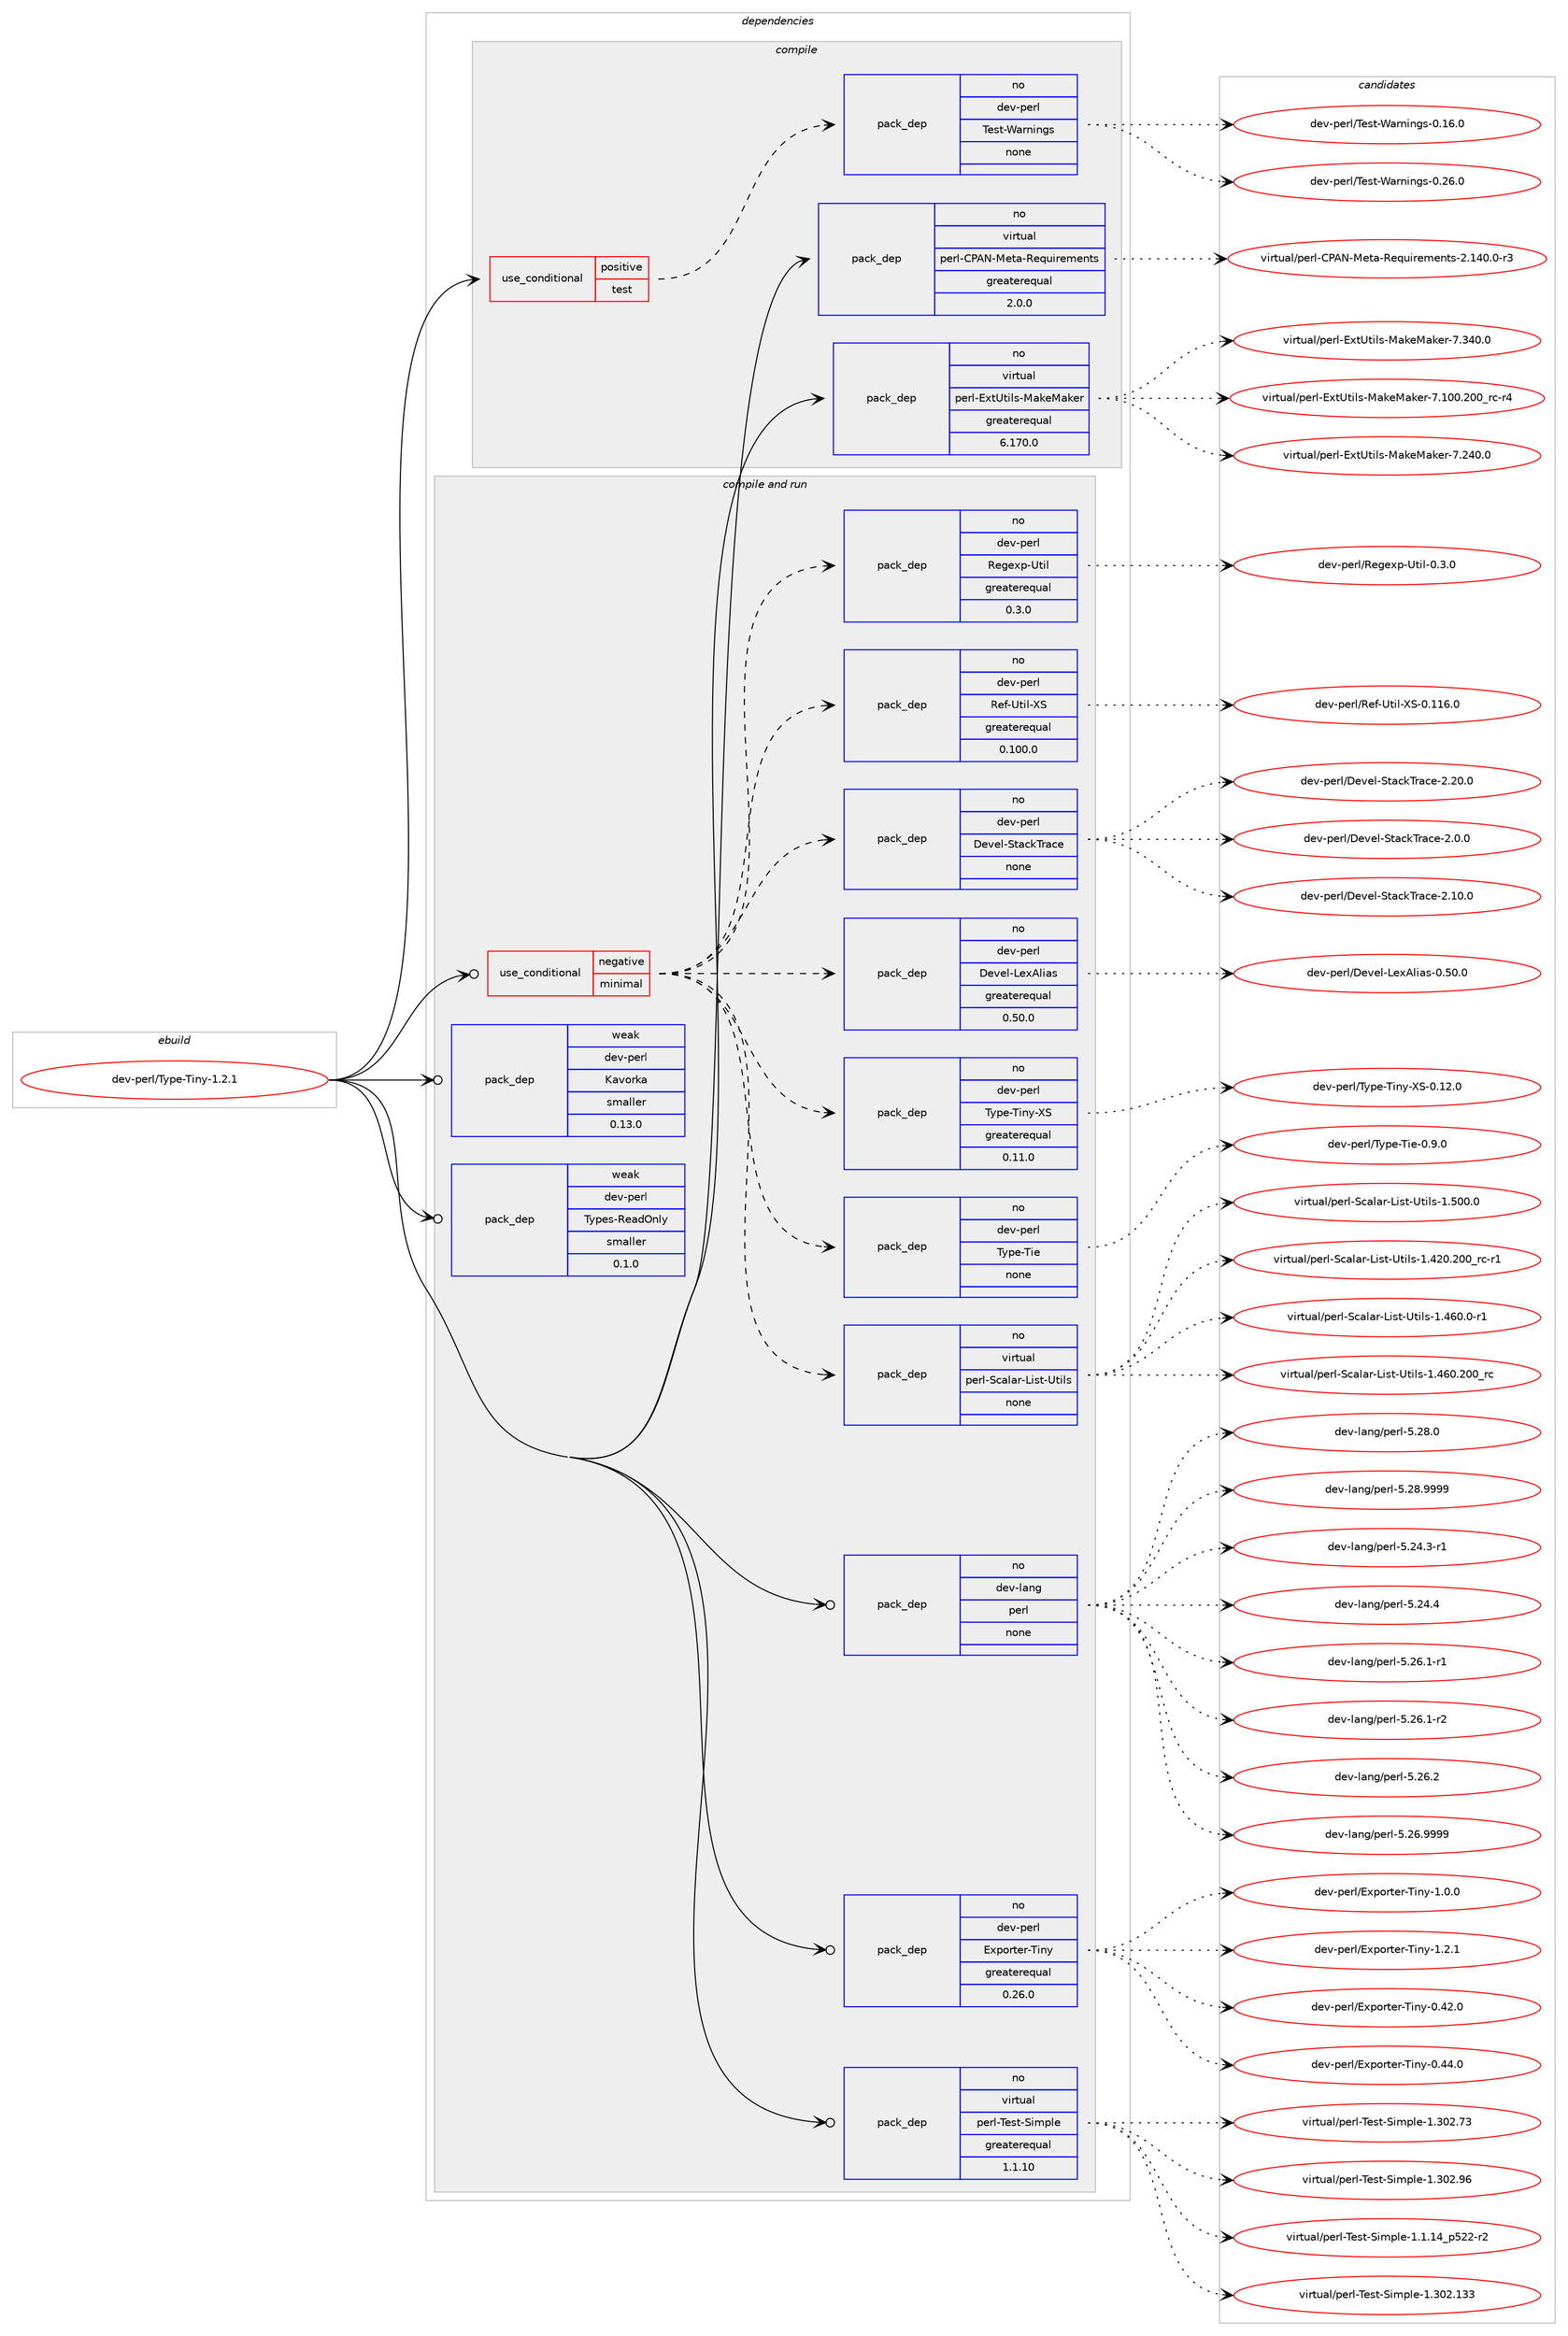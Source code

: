 digraph prolog {

# *************
# Graph options
# *************

newrank=true;
concentrate=true;
compound=true;
graph [rankdir=LR,fontname=Helvetica,fontsize=10,ranksep=1.5];#, ranksep=2.5, nodesep=0.2];
edge  [arrowhead=vee];
node  [fontname=Helvetica,fontsize=10];

# **********
# The ebuild
# **********

subgraph cluster_leftcol {
color=gray;
rank=same;
label=<<i>ebuild</i>>;
id [label="dev-perl/Type-Tiny-1.2.1", color=red, width=4, href="../dev-perl/Type-Tiny-1.2.1.svg"];
}

# ****************
# The dependencies
# ****************

subgraph cluster_midcol {
color=gray;
label=<<i>dependencies</i>>;
subgraph cluster_compile {
fillcolor="#eeeeee";
style=filled;
label=<<i>compile</i>>;
subgraph cond369048 {
dependency1390539 [label=<<TABLE BORDER="0" CELLBORDER="1" CELLSPACING="0" CELLPADDING="4"><TR><TD ROWSPAN="3" CELLPADDING="10">use_conditional</TD></TR><TR><TD>positive</TD></TR><TR><TD>test</TD></TR></TABLE>>, shape=none, color=red];
subgraph pack998425 {
dependency1390540 [label=<<TABLE BORDER="0" CELLBORDER="1" CELLSPACING="0" CELLPADDING="4" WIDTH="220"><TR><TD ROWSPAN="6" CELLPADDING="30">pack_dep</TD></TR><TR><TD WIDTH="110">no</TD></TR><TR><TD>dev-perl</TD></TR><TR><TD>Test-Warnings</TD></TR><TR><TD>none</TD></TR><TR><TD></TD></TR></TABLE>>, shape=none, color=blue];
}
dependency1390539:e -> dependency1390540:w [weight=20,style="dashed",arrowhead="vee"];
}
id:e -> dependency1390539:w [weight=20,style="solid",arrowhead="vee"];
subgraph pack998426 {
dependency1390541 [label=<<TABLE BORDER="0" CELLBORDER="1" CELLSPACING="0" CELLPADDING="4" WIDTH="220"><TR><TD ROWSPAN="6" CELLPADDING="30">pack_dep</TD></TR><TR><TD WIDTH="110">no</TD></TR><TR><TD>virtual</TD></TR><TR><TD>perl-CPAN-Meta-Requirements</TD></TR><TR><TD>greaterequal</TD></TR><TR><TD>2.0.0</TD></TR></TABLE>>, shape=none, color=blue];
}
id:e -> dependency1390541:w [weight=20,style="solid",arrowhead="vee"];
subgraph pack998427 {
dependency1390542 [label=<<TABLE BORDER="0" CELLBORDER="1" CELLSPACING="0" CELLPADDING="4" WIDTH="220"><TR><TD ROWSPAN="6" CELLPADDING="30">pack_dep</TD></TR><TR><TD WIDTH="110">no</TD></TR><TR><TD>virtual</TD></TR><TR><TD>perl-ExtUtils-MakeMaker</TD></TR><TR><TD>greaterequal</TD></TR><TR><TD>6.170.0</TD></TR></TABLE>>, shape=none, color=blue];
}
id:e -> dependency1390542:w [weight=20,style="solid",arrowhead="vee"];
}
subgraph cluster_compileandrun {
fillcolor="#eeeeee";
style=filled;
label=<<i>compile and run</i>>;
subgraph cond369049 {
dependency1390543 [label=<<TABLE BORDER="0" CELLBORDER="1" CELLSPACING="0" CELLPADDING="4"><TR><TD ROWSPAN="3" CELLPADDING="10">use_conditional</TD></TR><TR><TD>negative</TD></TR><TR><TD>minimal</TD></TR></TABLE>>, shape=none, color=red];
subgraph pack998428 {
dependency1390544 [label=<<TABLE BORDER="0" CELLBORDER="1" CELLSPACING="0" CELLPADDING="4" WIDTH="220"><TR><TD ROWSPAN="6" CELLPADDING="30">pack_dep</TD></TR><TR><TD WIDTH="110">no</TD></TR><TR><TD>dev-perl</TD></TR><TR><TD>Devel-LexAlias</TD></TR><TR><TD>greaterequal</TD></TR><TR><TD>0.50.0</TD></TR></TABLE>>, shape=none, color=blue];
}
dependency1390543:e -> dependency1390544:w [weight=20,style="dashed",arrowhead="vee"];
subgraph pack998429 {
dependency1390545 [label=<<TABLE BORDER="0" CELLBORDER="1" CELLSPACING="0" CELLPADDING="4" WIDTH="220"><TR><TD ROWSPAN="6" CELLPADDING="30">pack_dep</TD></TR><TR><TD WIDTH="110">no</TD></TR><TR><TD>dev-perl</TD></TR><TR><TD>Devel-StackTrace</TD></TR><TR><TD>none</TD></TR><TR><TD></TD></TR></TABLE>>, shape=none, color=blue];
}
dependency1390543:e -> dependency1390545:w [weight=20,style="dashed",arrowhead="vee"];
subgraph pack998430 {
dependency1390546 [label=<<TABLE BORDER="0" CELLBORDER="1" CELLSPACING="0" CELLPADDING="4" WIDTH="220"><TR><TD ROWSPAN="6" CELLPADDING="30">pack_dep</TD></TR><TR><TD WIDTH="110">no</TD></TR><TR><TD>dev-perl</TD></TR><TR><TD>Ref-Util-XS</TD></TR><TR><TD>greaterequal</TD></TR><TR><TD>0.100.0</TD></TR></TABLE>>, shape=none, color=blue];
}
dependency1390543:e -> dependency1390546:w [weight=20,style="dashed",arrowhead="vee"];
subgraph pack998431 {
dependency1390547 [label=<<TABLE BORDER="0" CELLBORDER="1" CELLSPACING="0" CELLPADDING="4" WIDTH="220"><TR><TD ROWSPAN="6" CELLPADDING="30">pack_dep</TD></TR><TR><TD WIDTH="110">no</TD></TR><TR><TD>dev-perl</TD></TR><TR><TD>Regexp-Util</TD></TR><TR><TD>greaterequal</TD></TR><TR><TD>0.3.0</TD></TR></TABLE>>, shape=none, color=blue];
}
dependency1390543:e -> dependency1390547:w [weight=20,style="dashed",arrowhead="vee"];
subgraph pack998432 {
dependency1390548 [label=<<TABLE BORDER="0" CELLBORDER="1" CELLSPACING="0" CELLPADDING="4" WIDTH="220"><TR><TD ROWSPAN="6" CELLPADDING="30">pack_dep</TD></TR><TR><TD WIDTH="110">no</TD></TR><TR><TD>virtual</TD></TR><TR><TD>perl-Scalar-List-Utils</TD></TR><TR><TD>none</TD></TR><TR><TD></TD></TR></TABLE>>, shape=none, color=blue];
}
dependency1390543:e -> dependency1390548:w [weight=20,style="dashed",arrowhead="vee"];
subgraph pack998433 {
dependency1390549 [label=<<TABLE BORDER="0" CELLBORDER="1" CELLSPACING="0" CELLPADDING="4" WIDTH="220"><TR><TD ROWSPAN="6" CELLPADDING="30">pack_dep</TD></TR><TR><TD WIDTH="110">no</TD></TR><TR><TD>dev-perl</TD></TR><TR><TD>Type-Tie</TD></TR><TR><TD>none</TD></TR><TR><TD></TD></TR></TABLE>>, shape=none, color=blue];
}
dependency1390543:e -> dependency1390549:w [weight=20,style="dashed",arrowhead="vee"];
subgraph pack998434 {
dependency1390550 [label=<<TABLE BORDER="0" CELLBORDER="1" CELLSPACING="0" CELLPADDING="4" WIDTH="220"><TR><TD ROWSPAN="6" CELLPADDING="30">pack_dep</TD></TR><TR><TD WIDTH="110">no</TD></TR><TR><TD>dev-perl</TD></TR><TR><TD>Type-Tiny-XS</TD></TR><TR><TD>greaterequal</TD></TR><TR><TD>0.11.0</TD></TR></TABLE>>, shape=none, color=blue];
}
dependency1390543:e -> dependency1390550:w [weight=20,style="dashed",arrowhead="vee"];
}
id:e -> dependency1390543:w [weight=20,style="solid",arrowhead="odotvee"];
subgraph pack998435 {
dependency1390551 [label=<<TABLE BORDER="0" CELLBORDER="1" CELLSPACING="0" CELLPADDING="4" WIDTH="220"><TR><TD ROWSPAN="6" CELLPADDING="30">pack_dep</TD></TR><TR><TD WIDTH="110">no</TD></TR><TR><TD>dev-lang</TD></TR><TR><TD>perl</TD></TR><TR><TD>none</TD></TR><TR><TD></TD></TR></TABLE>>, shape=none, color=blue];
}
id:e -> dependency1390551:w [weight=20,style="solid",arrowhead="odotvee"];
subgraph pack998436 {
dependency1390552 [label=<<TABLE BORDER="0" CELLBORDER="1" CELLSPACING="0" CELLPADDING="4" WIDTH="220"><TR><TD ROWSPAN="6" CELLPADDING="30">pack_dep</TD></TR><TR><TD WIDTH="110">no</TD></TR><TR><TD>dev-perl</TD></TR><TR><TD>Exporter-Tiny</TD></TR><TR><TD>greaterequal</TD></TR><TR><TD>0.26.0</TD></TR></TABLE>>, shape=none, color=blue];
}
id:e -> dependency1390552:w [weight=20,style="solid",arrowhead="odotvee"];
subgraph pack998437 {
dependency1390553 [label=<<TABLE BORDER="0" CELLBORDER="1" CELLSPACING="0" CELLPADDING="4" WIDTH="220"><TR><TD ROWSPAN="6" CELLPADDING="30">pack_dep</TD></TR><TR><TD WIDTH="110">no</TD></TR><TR><TD>virtual</TD></TR><TR><TD>perl-Test-Simple</TD></TR><TR><TD>greaterequal</TD></TR><TR><TD>1.1.10</TD></TR></TABLE>>, shape=none, color=blue];
}
id:e -> dependency1390553:w [weight=20,style="solid",arrowhead="odotvee"];
subgraph pack998438 {
dependency1390554 [label=<<TABLE BORDER="0" CELLBORDER="1" CELLSPACING="0" CELLPADDING="4" WIDTH="220"><TR><TD ROWSPAN="6" CELLPADDING="30">pack_dep</TD></TR><TR><TD WIDTH="110">weak</TD></TR><TR><TD>dev-perl</TD></TR><TR><TD>Kavorka</TD></TR><TR><TD>smaller</TD></TR><TR><TD>0.13.0</TD></TR></TABLE>>, shape=none, color=blue];
}
id:e -> dependency1390554:w [weight=20,style="solid",arrowhead="odotvee"];
subgraph pack998439 {
dependency1390555 [label=<<TABLE BORDER="0" CELLBORDER="1" CELLSPACING="0" CELLPADDING="4" WIDTH="220"><TR><TD ROWSPAN="6" CELLPADDING="30">pack_dep</TD></TR><TR><TD WIDTH="110">weak</TD></TR><TR><TD>dev-perl</TD></TR><TR><TD>Types-ReadOnly</TD></TR><TR><TD>smaller</TD></TR><TR><TD>0.1.0</TD></TR></TABLE>>, shape=none, color=blue];
}
id:e -> dependency1390555:w [weight=20,style="solid",arrowhead="odotvee"];
}
subgraph cluster_run {
fillcolor="#eeeeee";
style=filled;
label=<<i>run</i>>;
}
}

# **************
# The candidates
# **************

subgraph cluster_choices {
rank=same;
color=gray;
label=<<i>candidates</i>>;

subgraph choice998425 {
color=black;
nodesep=1;
choice10010111845112101114108478410111511645879711411010511010311545484649544648 [label="dev-perl/Test-Warnings-0.16.0", color=red, width=4,href="../dev-perl/Test-Warnings-0.16.0.svg"];
choice10010111845112101114108478410111511645879711411010511010311545484650544648 [label="dev-perl/Test-Warnings-0.26.0", color=red, width=4,href="../dev-perl/Test-Warnings-0.26.0.svg"];
dependency1390540:e -> choice10010111845112101114108478410111511645879711411010511010311545484649544648:w [style=dotted,weight="100"];
dependency1390540:e -> choice10010111845112101114108478410111511645879711411010511010311545484650544648:w [style=dotted,weight="100"];
}
subgraph choice998426 {
color=black;
nodesep=1;
choice11810511411611797108471121011141084567806578457710111697458210111311710511410110910111011611545504649524846484511451 [label="virtual/perl-CPAN-Meta-Requirements-2.140.0-r3", color=red, width=4,href="../virtual/perl-CPAN-Meta-Requirements-2.140.0-r3.svg"];
dependency1390541:e -> choice11810511411611797108471121011141084567806578457710111697458210111311710511410110910111011611545504649524846484511451:w [style=dotted,weight="100"];
}
subgraph choice998427 {
color=black;
nodesep=1;
choice118105114116117971084711210111410845691201168511610510811545779710710177971071011144555464948484650484895114994511452 [label="virtual/perl-ExtUtils-MakeMaker-7.100.200_rc-r4", color=red, width=4,href="../virtual/perl-ExtUtils-MakeMaker-7.100.200_rc-r4.svg"];
choice118105114116117971084711210111410845691201168511610510811545779710710177971071011144555465052484648 [label="virtual/perl-ExtUtils-MakeMaker-7.240.0", color=red, width=4,href="../virtual/perl-ExtUtils-MakeMaker-7.240.0.svg"];
choice118105114116117971084711210111410845691201168511610510811545779710710177971071011144555465152484648 [label="virtual/perl-ExtUtils-MakeMaker-7.340.0", color=red, width=4,href="../virtual/perl-ExtUtils-MakeMaker-7.340.0.svg"];
dependency1390542:e -> choice118105114116117971084711210111410845691201168511610510811545779710710177971071011144555464948484650484895114994511452:w [style=dotted,weight="100"];
dependency1390542:e -> choice118105114116117971084711210111410845691201168511610510811545779710710177971071011144555465052484648:w [style=dotted,weight="100"];
dependency1390542:e -> choice118105114116117971084711210111410845691201168511610510811545779710710177971071011144555465152484648:w [style=dotted,weight="100"];
}
subgraph choice998428 {
color=black;
nodesep=1;
choice1001011184511210111410847681011181011084576101120651081059711545484653484648 [label="dev-perl/Devel-LexAlias-0.50.0", color=red, width=4,href="../dev-perl/Devel-LexAlias-0.50.0.svg"];
dependency1390544:e -> choice1001011184511210111410847681011181011084576101120651081059711545484653484648:w [style=dotted,weight="100"];
}
subgraph choice998429 {
color=black;
nodesep=1;
choice10010111845112101114108476810111810110845831169799107841149799101455046484648 [label="dev-perl/Devel-StackTrace-2.0.0", color=red, width=4,href="../dev-perl/Devel-StackTrace-2.0.0.svg"];
choice1001011184511210111410847681011181011084583116979910784114979910145504649484648 [label="dev-perl/Devel-StackTrace-2.10.0", color=red, width=4,href="../dev-perl/Devel-StackTrace-2.10.0.svg"];
choice1001011184511210111410847681011181011084583116979910784114979910145504650484648 [label="dev-perl/Devel-StackTrace-2.20.0", color=red, width=4,href="../dev-perl/Devel-StackTrace-2.20.0.svg"];
dependency1390545:e -> choice10010111845112101114108476810111810110845831169799107841149799101455046484648:w [style=dotted,weight="100"];
dependency1390545:e -> choice1001011184511210111410847681011181011084583116979910784114979910145504649484648:w [style=dotted,weight="100"];
dependency1390545:e -> choice1001011184511210111410847681011181011084583116979910784114979910145504650484648:w [style=dotted,weight="100"];
}
subgraph choice998430 {
color=black;
nodesep=1;
choice10010111845112101114108478210110245851161051084588834548464949544648 [label="dev-perl/Ref-Util-XS-0.116.0", color=red, width=4,href="../dev-perl/Ref-Util-XS-0.116.0.svg"];
dependency1390546:e -> choice10010111845112101114108478210110245851161051084588834548464949544648:w [style=dotted,weight="100"];
}
subgraph choice998431 {
color=black;
nodesep=1;
choice1001011184511210111410847821011031011201124585116105108454846514648 [label="dev-perl/Regexp-Util-0.3.0", color=red, width=4,href="../dev-perl/Regexp-Util-0.3.0.svg"];
dependency1390547:e -> choice1001011184511210111410847821011031011201124585116105108454846514648:w [style=dotted,weight="100"];
}
subgraph choice998432 {
color=black;
nodesep=1;
choice11810511411611797108471121011141084583999710897114457610511511645851161051081154549465250484650484895114994511449 [label="virtual/perl-Scalar-List-Utils-1.420.200_rc-r1", color=red, width=4,href="../virtual/perl-Scalar-List-Utils-1.420.200_rc-r1.svg"];
choice118105114116117971084711210111410845839997108971144576105115116458511610510811545494652544846484511449 [label="virtual/perl-Scalar-List-Utils-1.460.0-r1", color=red, width=4,href="../virtual/perl-Scalar-List-Utils-1.460.0-r1.svg"];
choice1181051141161179710847112101114108458399971089711445761051151164585116105108115454946525448465048489511499 [label="virtual/perl-Scalar-List-Utils-1.460.200_rc", color=red, width=4,href="../virtual/perl-Scalar-List-Utils-1.460.200_rc.svg"];
choice11810511411611797108471121011141084583999710897114457610511511645851161051081154549465348484648 [label="virtual/perl-Scalar-List-Utils-1.500.0", color=red, width=4,href="../virtual/perl-Scalar-List-Utils-1.500.0.svg"];
dependency1390548:e -> choice11810511411611797108471121011141084583999710897114457610511511645851161051081154549465250484650484895114994511449:w [style=dotted,weight="100"];
dependency1390548:e -> choice118105114116117971084711210111410845839997108971144576105115116458511610510811545494652544846484511449:w [style=dotted,weight="100"];
dependency1390548:e -> choice1181051141161179710847112101114108458399971089711445761051151164585116105108115454946525448465048489511499:w [style=dotted,weight="100"];
dependency1390548:e -> choice11810511411611797108471121011141084583999710897114457610511511645851161051081154549465348484648:w [style=dotted,weight="100"];
}
subgraph choice998433 {
color=black;
nodesep=1;
choice1001011184511210111410847841211121014584105101454846574648 [label="dev-perl/Type-Tie-0.9.0", color=red, width=4,href="../dev-perl/Type-Tie-0.9.0.svg"];
dependency1390549:e -> choice1001011184511210111410847841211121014584105101454846574648:w [style=dotted,weight="100"];
}
subgraph choice998434 {
color=black;
nodesep=1;
choice100101118451121011141084784121112101458410511012145888345484649504648 [label="dev-perl/Type-Tiny-XS-0.12.0", color=red, width=4,href="../dev-perl/Type-Tiny-XS-0.12.0.svg"];
dependency1390550:e -> choice100101118451121011141084784121112101458410511012145888345484649504648:w [style=dotted,weight="100"];
}
subgraph choice998435 {
color=black;
nodesep=1;
choice100101118451089711010347112101114108455346505246514511449 [label="dev-lang/perl-5.24.3-r1", color=red, width=4,href="../dev-lang/perl-5.24.3-r1.svg"];
choice10010111845108971101034711210111410845534650524652 [label="dev-lang/perl-5.24.4", color=red, width=4,href="../dev-lang/perl-5.24.4.svg"];
choice100101118451089711010347112101114108455346505446494511449 [label="dev-lang/perl-5.26.1-r1", color=red, width=4,href="../dev-lang/perl-5.26.1-r1.svg"];
choice100101118451089711010347112101114108455346505446494511450 [label="dev-lang/perl-5.26.1-r2", color=red, width=4,href="../dev-lang/perl-5.26.1-r2.svg"];
choice10010111845108971101034711210111410845534650544650 [label="dev-lang/perl-5.26.2", color=red, width=4,href="../dev-lang/perl-5.26.2.svg"];
choice10010111845108971101034711210111410845534650544657575757 [label="dev-lang/perl-5.26.9999", color=red, width=4,href="../dev-lang/perl-5.26.9999.svg"];
choice10010111845108971101034711210111410845534650564648 [label="dev-lang/perl-5.28.0", color=red, width=4,href="../dev-lang/perl-5.28.0.svg"];
choice10010111845108971101034711210111410845534650564657575757 [label="dev-lang/perl-5.28.9999", color=red, width=4,href="../dev-lang/perl-5.28.9999.svg"];
dependency1390551:e -> choice100101118451089711010347112101114108455346505246514511449:w [style=dotted,weight="100"];
dependency1390551:e -> choice10010111845108971101034711210111410845534650524652:w [style=dotted,weight="100"];
dependency1390551:e -> choice100101118451089711010347112101114108455346505446494511449:w [style=dotted,weight="100"];
dependency1390551:e -> choice100101118451089711010347112101114108455346505446494511450:w [style=dotted,weight="100"];
dependency1390551:e -> choice10010111845108971101034711210111410845534650544650:w [style=dotted,weight="100"];
dependency1390551:e -> choice10010111845108971101034711210111410845534650544657575757:w [style=dotted,weight="100"];
dependency1390551:e -> choice10010111845108971101034711210111410845534650564648:w [style=dotted,weight="100"];
dependency1390551:e -> choice10010111845108971101034711210111410845534650564657575757:w [style=dotted,weight="100"];
}
subgraph choice998436 {
color=black;
nodesep=1;
choice100101118451121011141084769120112111114116101114458410511012145484652504648 [label="dev-perl/Exporter-Tiny-0.42.0", color=red, width=4,href="../dev-perl/Exporter-Tiny-0.42.0.svg"];
choice100101118451121011141084769120112111114116101114458410511012145484652524648 [label="dev-perl/Exporter-Tiny-0.44.0", color=red, width=4,href="../dev-perl/Exporter-Tiny-0.44.0.svg"];
choice1001011184511210111410847691201121111141161011144584105110121454946484648 [label="dev-perl/Exporter-Tiny-1.0.0", color=red, width=4,href="../dev-perl/Exporter-Tiny-1.0.0.svg"];
choice1001011184511210111410847691201121111141161011144584105110121454946504649 [label="dev-perl/Exporter-Tiny-1.2.1", color=red, width=4,href="../dev-perl/Exporter-Tiny-1.2.1.svg"];
dependency1390552:e -> choice100101118451121011141084769120112111114116101114458410511012145484652504648:w [style=dotted,weight="100"];
dependency1390552:e -> choice100101118451121011141084769120112111114116101114458410511012145484652524648:w [style=dotted,weight="100"];
dependency1390552:e -> choice1001011184511210111410847691201121111141161011144584105110121454946484648:w [style=dotted,weight="100"];
dependency1390552:e -> choice1001011184511210111410847691201121111141161011144584105110121454946504649:w [style=dotted,weight="100"];
}
subgraph choice998437 {
color=black;
nodesep=1;
choice11810511411611797108471121011141084584101115116458310510911210810145494649464952951125350504511450 [label="virtual/perl-Test-Simple-1.1.14_p522-r2", color=red, width=4,href="../virtual/perl-Test-Simple-1.1.14_p522-r2.svg"];
choice11810511411611797108471121011141084584101115116458310510911210810145494651485046495151 [label="virtual/perl-Test-Simple-1.302.133", color=red, width=4,href="../virtual/perl-Test-Simple-1.302.133.svg"];
choice118105114116117971084711210111410845841011151164583105109112108101454946514850465551 [label="virtual/perl-Test-Simple-1.302.73", color=red, width=4,href="../virtual/perl-Test-Simple-1.302.73.svg"];
choice118105114116117971084711210111410845841011151164583105109112108101454946514850465754 [label="virtual/perl-Test-Simple-1.302.96", color=red, width=4,href="../virtual/perl-Test-Simple-1.302.96.svg"];
dependency1390553:e -> choice11810511411611797108471121011141084584101115116458310510911210810145494649464952951125350504511450:w [style=dotted,weight="100"];
dependency1390553:e -> choice11810511411611797108471121011141084584101115116458310510911210810145494651485046495151:w [style=dotted,weight="100"];
dependency1390553:e -> choice118105114116117971084711210111410845841011151164583105109112108101454946514850465551:w [style=dotted,weight="100"];
dependency1390553:e -> choice118105114116117971084711210111410845841011151164583105109112108101454946514850465754:w [style=dotted,weight="100"];
}
subgraph choice998438 {
color=black;
nodesep=1;
}
subgraph choice998439 {
color=black;
nodesep=1;
}
}

}
